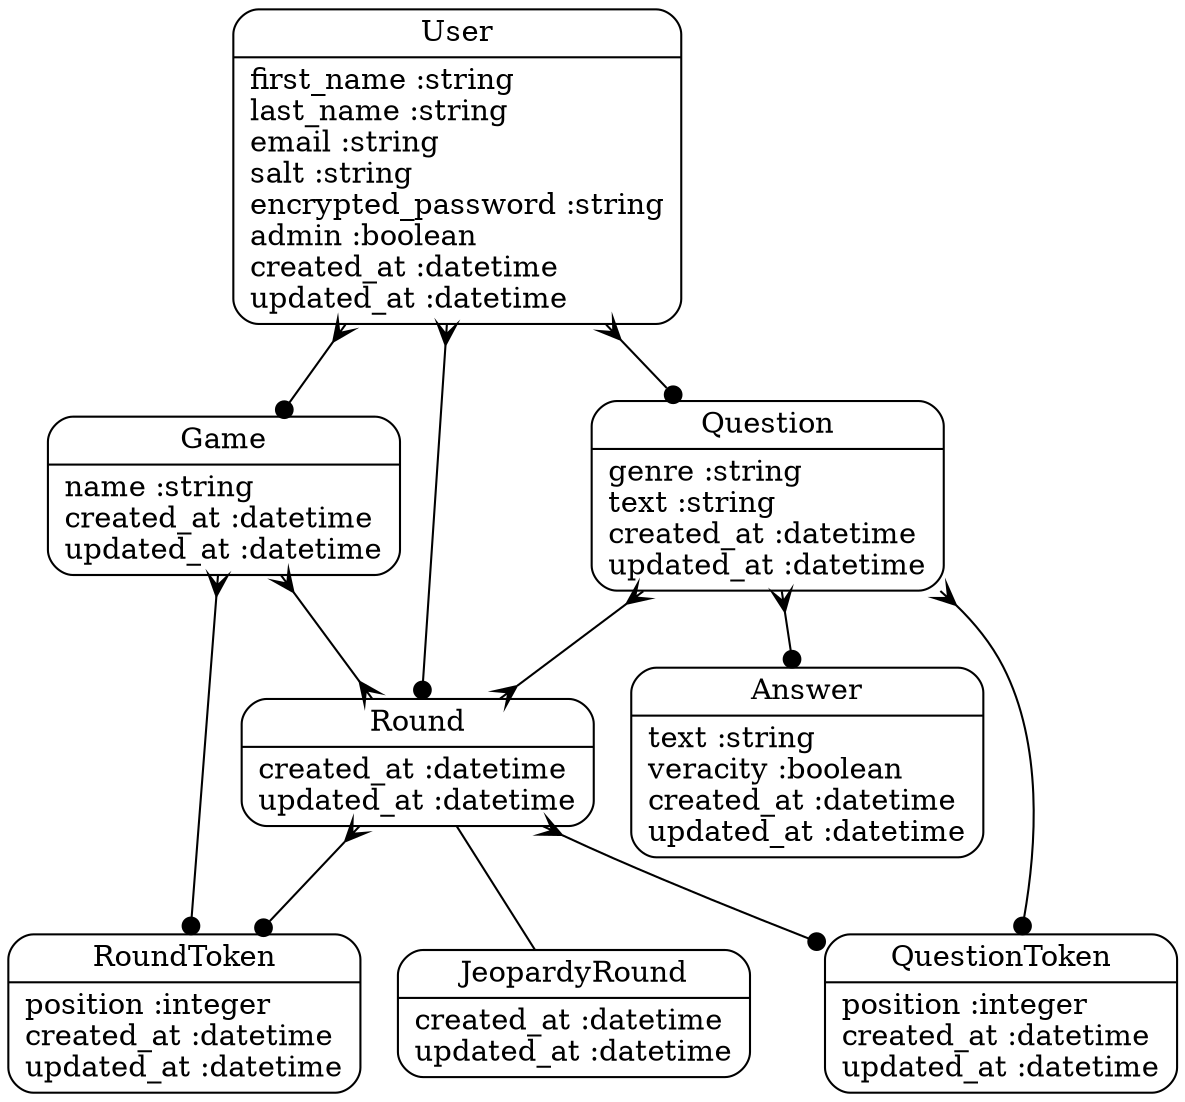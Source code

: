 digraph models_diagram {
	graph[overlap=false, splines=true]
	"Answer" [shape=Mrecord, label="{Answer|text :string\lveracity :boolean\lcreated_at :datetime\lupdated_at :datetime\l}"]
	"Game" [shape=Mrecord, label="{Game|name :string\lcreated_at :datetime\lupdated_at :datetime\l}"]
	"JeopardyRound" [shape=Mrecord, label="{JeopardyRound|created_at :datetime\lupdated_at :datetime\l}"]
	"Question" [shape=Mrecord, label="{Question|genre :string\ltext :string\lcreated_at :datetime\lupdated_at :datetime\l}"]
	"QuestionToken" [shape=Mrecord, label="{QuestionToken|position :integer\lcreated_at :datetime\lupdated_at :datetime\l}"]
	"Round" [shape=Mrecord, label="{Round|created_at :datetime\lupdated_at :datetime\l}"]
	"RoundToken" [shape=Mrecord, label="{RoundToken|position :integer\lcreated_at :datetime\lupdated_at :datetime\l}"]
	"User" [shape=Mrecord, label="{User|first_name :string\llast_name :string\lemail :string\lsalt :string\lencrypted_password :string\ladmin :boolean\lcreated_at :datetime\lupdated_at :datetime\l}"]
	"Game" -> "RoundToken" [arrowtail=crow, arrowhead=dot, dir=both]
	"Game" -> "Round" [arrowtail=crow, arrowhead=crow, dir=both]
	"Round" -> "JeopardyRound" [label="", arrowhead="none", arrowtail="onormal"]
	"Question" -> "Answer" [arrowtail=crow, arrowhead=dot, dir=both]
	"Question" -> "QuestionToken" [arrowtail=crow, arrowhead=dot, dir=both]
	"Question" -> "Round" [arrowtail=crow, arrowhead=crow, dir=both]
	"Round" -> "QuestionToken" [arrowtail=crow, arrowhead=dot, dir=both]
	"Round" -> "RoundToken" [arrowtail=crow, arrowhead=dot, dir=both]
	"User" -> "Game" [arrowtail=crow, arrowhead=dot, dir=both]
	"User" -> "Round" [arrowtail=crow, arrowhead=dot, dir=both]
	"User" -> "Question" [arrowtail=crow, arrowhead=dot, dir=both]
}

